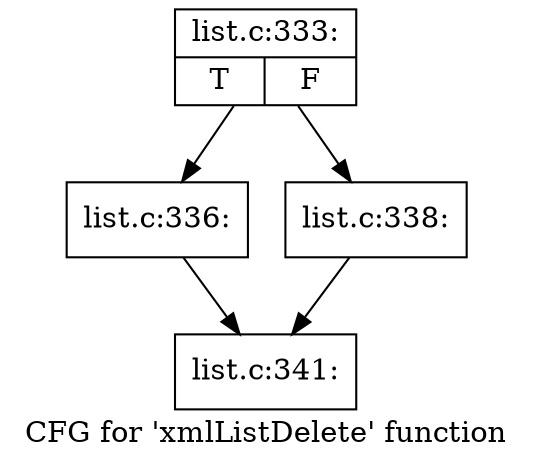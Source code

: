 digraph "CFG for 'xmlListDelete' function" {
	label="CFG for 'xmlListDelete' function";

	Node0x523b3f0 [shape=record,label="{list.c:333:|{<s0>T|<s1>F}}"];
	Node0x523b3f0 -> Node0x523b310;
	Node0x523b3f0 -> Node0x523b360;
	Node0x523b310 [shape=record,label="{list.c:336:}"];
	Node0x523b310 -> Node0x523e5d0;
	Node0x523b360 [shape=record,label="{list.c:338:}"];
	Node0x523b360 -> Node0x523e5d0;
	Node0x523e5d0 [shape=record,label="{list.c:341:}"];
}
